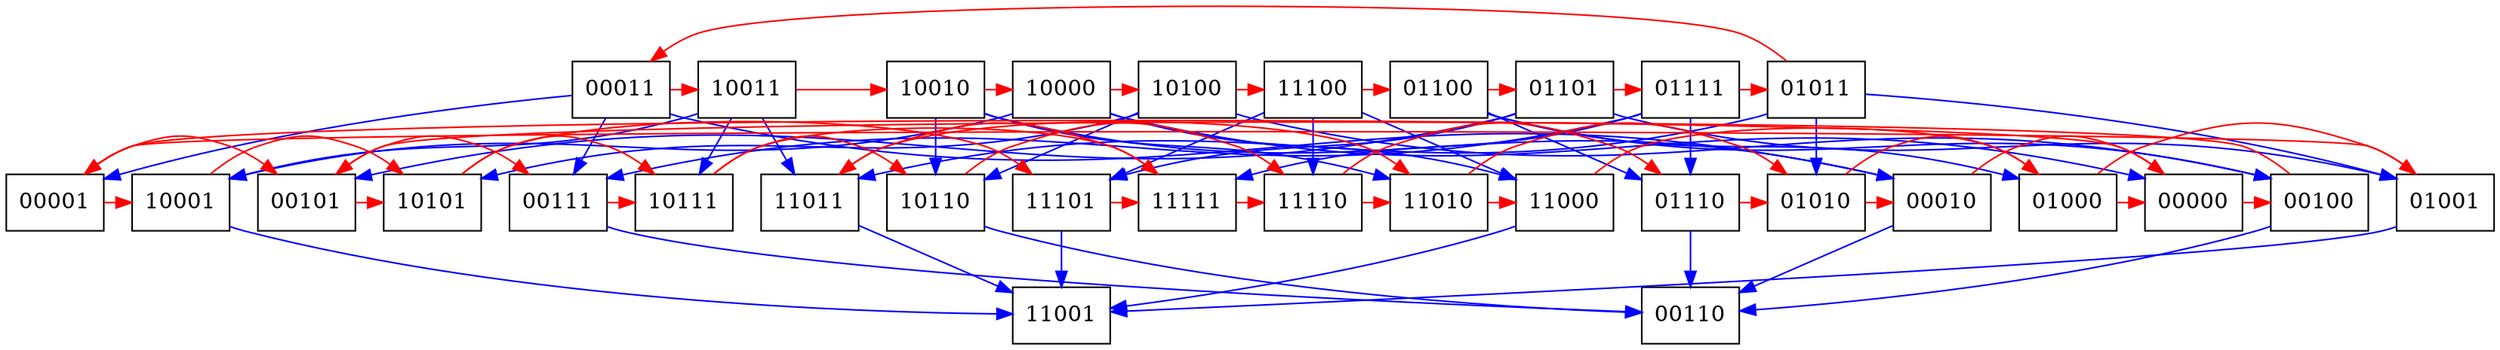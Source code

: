 digraph {
	subgraph level_4 { rank = same; node [shape = box] 00011; 01011; 01100; 01101; 01111; 10000; 10010; 10011; 10100; 11100};
	subgraph level_2 { rank = same; node [shape = box] 00000; 00001; 00010; 00100; 00101; 00111; 01000; 01001; 01010; 01110; 10001; 10101; 10110; 10111; 11000; 11010; 11011; 11101; 11110; 11111};
	subgraph level_0 { rank = same; node [shape = box] 00110; 11001};

	edge [color = red, label = ""] 00000 -> 00001 ;
	edge [color = red, label = ""] 00000 -> 00100 ;
	edge [color = red, label = ""] 00001 -> 00101 ;
	edge [color = red, label = ""] 00001 -> 10001 ;
	edge [color = red, label = ""] 00010 -> 00000 ;
	edge [color = blue, label = ""] 00010 -> 00110 ;
	edge [color = blue, label = ""] 00011 -> 00001 ;
	edge [color = blue, label = ""] 00011 -> 00010 ;
	edge [color = blue, label = ""] 00011 -> 00111 ;
	edge [color = red, label = ""] 00011 -> 10011 ;
	edge [color = red, label = ""] 00100 -> 00101 ;
	edge [color = blue, label = ""] 00100 -> 00110 ;
	edge [color = red, label = ""] 00101 -> 00111 ;
	edge [color = red, label = ""] 00101 -> 10101 ;
	edge [color = blue, label = ""] 00111 -> 00110 ;
	edge [color = red, label = ""] 00111 -> 10111 ;
	edge [color = red, label = ""] 01000 -> 00000 ;
	edge [color = red, label = ""] 01000 -> 01001 ;
	edge [color = red, label = ""] 01001 -> 00001 ;
	edge [color = blue, label = ""] 01001 -> 11001 ;
	edge [color = red, label = ""] 01010 -> 00010 ;
	edge [color = red, label = ""] 01010 -> 01000 ;
	edge [color = red, label = ""] 01011 -> 00011 ;
	edge [color = blue, label = ""] 01011 -> 01001 ;
	edge [color = blue, label = ""] 01011 -> 01010 ;
	edge [color = blue, label = ""] 01011 -> 11011 ;
	edge [color = blue, label = ""] 01100 -> 00100 ;
	edge [color = blue, label = ""] 01100 -> 01000 ;
	edge [color = red, label = ""] 01100 -> 01101 ;
	edge [color = blue, label = ""] 01100 -> 01110 ;
	edge [color = blue, label = ""] 01101 -> 00101 ;
	edge [color = blue, label = ""] 01101 -> 01001 ;
	edge [color = red, label = ""] 01101 -> 01111 ;
	edge [color = blue, label = ""] 01101 -> 11101 ;
	edge [color = blue, label = ""] 01110 -> 00110 ;
	edge [color = red, label = ""] 01110 -> 01010 ;
	edge [color = blue, label = ""] 01111 -> 00111 ;
	edge [color = red, label = ""] 01111 -> 01011 ;
	edge [color = blue, label = ""] 01111 -> 01110 ;
	edge [color = blue, label = ""] 01111 -> 11111 ;
	edge [color = blue, label = ""] 10000 -> 00000 ;
	edge [color = blue, label = ""] 10000 -> 10001 ;
	edge [color = red, label = ""] 10000 -> 10100 ;
	edge [color = blue, label = ""] 10000 -> 11000 ;
	edge [color = red, label = ""] 10001 -> 10101 ;
	edge [color = blue, label = ""] 10001 -> 11001 ;
	edge [color = blue, label = ""] 10010 -> 00010 ;
	edge [color = red, label = ""] 10010 -> 10000 ;
	edge [color = blue, label = ""] 10010 -> 10110 ;
	edge [color = blue, label = ""] 10010 -> 11010 ;
	edge [color = blue, label = ""] 10011 -> 10001 ;
	edge [color = red, label = ""] 10011 -> 10010 ;
	edge [color = blue, label = ""] 10011 -> 10111 ;
	edge [color = blue, label = ""] 10011 -> 11011 ;
	edge [color = blue, label = ""] 10100 -> 00100 ;
	edge [color = blue, label = ""] 10100 -> 10101 ;
	edge [color = blue, label = ""] 10100 -> 10110 ;
	edge [color = red, label = ""] 10100 -> 11100 ;
	edge [color = red, label = ""] 10101 -> 10111 ;
	edge [color = red, label = ""] 10101 -> 11101 ;
	edge [color = blue, label = ""] 10110 -> 00110 ;
	edge [color = red, label = ""] 10110 -> 11110 ;
	edge [color = red, label = ""] 10111 -> 10110 ;
	edge [color = red, label = ""] 10111 -> 11111 ;
	edge [color = red, label = ""] 11000 -> 01000 ;
	edge [color = blue, label = ""] 11000 -> 11001 ;
	edge [color = red, label = ""] 11010 -> 01010 ;
	edge [color = red, label = ""] 11010 -> 11000 ;
	edge [color = blue, label = ""] 11011 -> 11001 ;
	edge [color = red, label = ""] 11011 -> 11010 ;
	edge [color = red, label = ""] 11100 -> 01100 ;
	edge [color = blue, label = ""] 11100 -> 11000 ;
	edge [color = blue, label = ""] 11100 -> 11101 ;
	edge [color = blue, label = ""] 11100 -> 11110 ;
	edge [color = blue, label = ""] 11101 -> 11001 ;
	edge [color = red, label = ""] 11101 -> 11111 ;
	edge [color = red, label = ""] 11110 -> 01110 ;
	edge [color = red, label = ""] 11110 -> 11010 ;
	edge [color = red, label = ""] 11111 -> 11011 ;
	edge [color = red, label = ""] 11111 -> 11110 ;
}